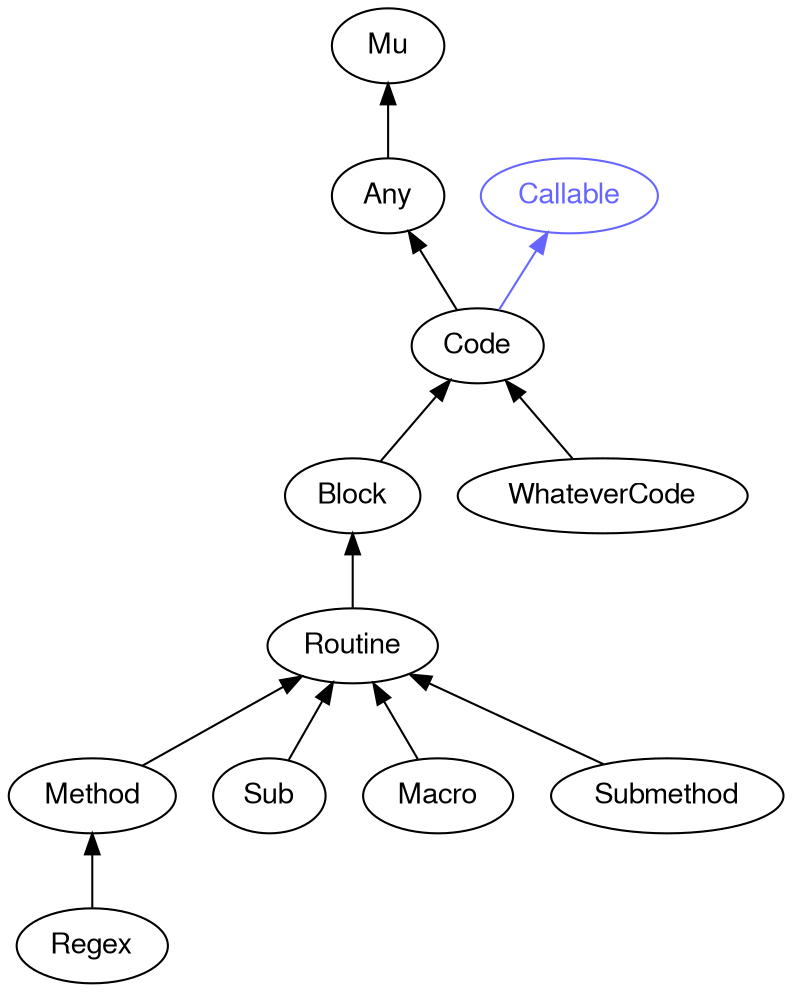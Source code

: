 digraph "perl6-type-graph" {
    rankdir=BT;
    splines=polyline;
    overlap=false; 
    // Types
    "Code" [color="#000000", fontcolor="#000000", href="/type/Code", fontname="FreeSans"];
    "Mu" [color="#000000", fontcolor="#000000", href="/type/Mu", fontname="FreeSans"];
    "Any" [color="#000000", fontcolor="#000000", href="/type/Any", fontname="FreeSans"];
    "Callable" [color="#6666FF", fontcolor="#6666FF", href="/type/Callable", fontname="FreeSans"];
    "Block" [color="#000000", fontcolor="#000000", href="/type/Block", fontname="FreeSans"];
    "WhateverCode" [color="#000000", fontcolor="#000000", href="/type/WhateverCode", fontname="FreeSans"];
    "Routine" [color="#000000", fontcolor="#000000", href="/type/Routine", fontname="FreeSans"];
    "Method" [color="#000000", fontcolor="#000000", href="/type/Method", fontname="FreeSans"];
    "Sub" [color="#000000", fontcolor="#000000", href="/type/Sub", fontname="FreeSans"];
    "Macro" [color="#000000", fontcolor="#000000", href="/type/Macro", fontname="FreeSans"];
    "Submethod" [color="#000000", fontcolor="#000000", href="/type/Submethod", fontname="FreeSans"];
    "Regex" [color="#000000", fontcolor="#000000", href="/type/Regex", fontname="FreeSans"];

    // Superclasses
    "Code" -> "Any" [color="#000000"];
    "Any" -> "Mu" [color="#000000"];
    "Block" -> "Code" [color="#000000"];
    "WhateverCode" -> "Code" [color="#000000"];
    "Routine" -> "Block" [color="#000000"];
    "Method" -> "Routine" [color="#000000"];
    "Sub" -> "Routine" [color="#000000"];
    "Macro" -> "Routine" [color="#000000"];
    "Submethod" -> "Routine" [color="#000000"];
    "Regex" -> "Method" [color="#000000"];

    // Roles
    "Code" -> "Callable" [color="#6666FF"];
}
